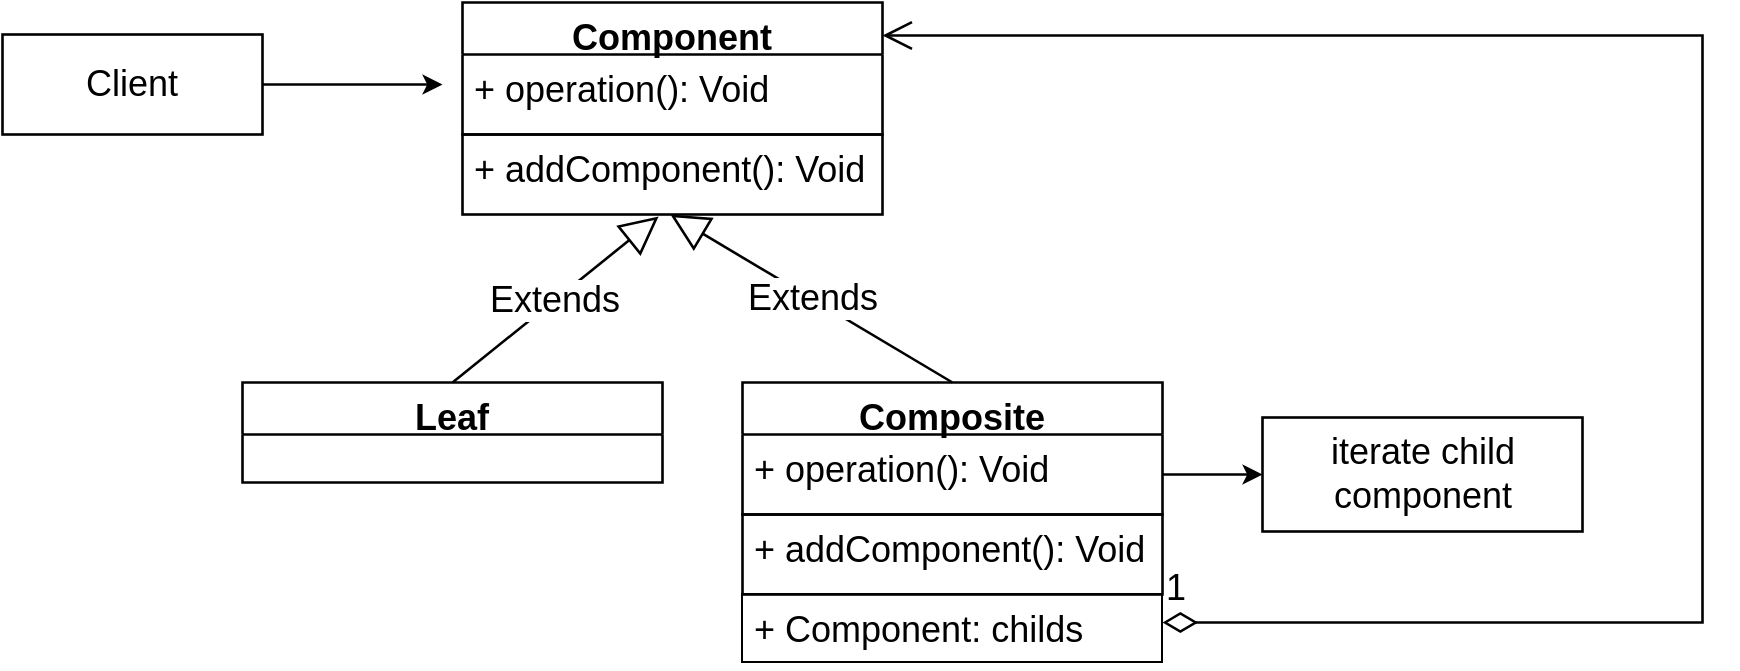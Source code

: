<mxfile version="20.2.3" type="device"><diagram id="NGm_nT88N8FqhTaewvkt" name="第 1 页"><mxGraphModel dx="1422" dy="878" grid="1" gridSize="10" guides="1" tooltips="1" connect="1" arrows="1" fold="1" page="1" pageScale="1" pageWidth="827" pageHeight="1169" math="0" shadow="0"><root><mxCell id="0"/><mxCell id="1" parent="0"/><mxCell id="nlyZ1XAm83RHVqDD_ju6-25" style="edgeStyle=orthogonalEdgeStyle;rounded=0;orthogonalLoop=1;jettySize=auto;html=1;exitX=1;exitY=0.5;exitDx=0;exitDy=0;fontSize=18;strokeWidth=1.3;" edge="1" parent="1" source="nlyZ1XAm83RHVqDD_ju6-1"><mxGeometry relative="1" as="geometry"><mxPoint x="390" y="161" as="targetPoint"/></mxGeometry></mxCell><mxCell id="nlyZ1XAm83RHVqDD_ju6-1" value="Client" style="rounded=0;whiteSpace=wrap;html=1;fontSize=18;strokeWidth=1.3;" vertex="1" parent="1"><mxGeometry x="170" y="136" width="130" height="50" as="geometry"/></mxCell><mxCell id="nlyZ1XAm83RHVqDD_ju6-2" value="Component" style="swimlane;fontStyle=1;align=center;verticalAlign=top;childLayout=stackLayout;horizontal=1;startSize=26;horizontalStack=0;resizeParent=1;resizeParentMax=0;resizeLast=0;collapsible=1;marginBottom=0;fontSize=18;strokeWidth=1.3;" vertex="1" parent="1"><mxGeometry x="400" y="120" width="210" height="66" as="geometry"/></mxCell><mxCell id="nlyZ1XAm83RHVqDD_ju6-5" value="+ operation(): Void" style="text;strokeColor=none;fillColor=none;align=left;verticalAlign=top;spacingLeft=4;spacingRight=4;overflow=hidden;rotatable=0;points=[[0,0.5],[1,0.5]];portConstraint=eastwest;fontSize=18;strokeWidth=1.3;" vertex="1" parent="nlyZ1XAm83RHVqDD_ju6-2"><mxGeometry y="26" width="210" height="40" as="geometry"/></mxCell><mxCell id="nlyZ1XAm83RHVqDD_ju6-14" value="+ addComponent(): Void" style="text;strokeColor=default;fillColor=none;align=left;verticalAlign=top;spacingLeft=4;spacingRight=4;overflow=hidden;rotatable=0;points=[[0,0.5],[1,0.5]];portConstraint=eastwest;fontSize=18;strokeWidth=1.3;" vertex="1" parent="1"><mxGeometry x="400" y="186" width="210" height="40" as="geometry"/></mxCell><mxCell id="nlyZ1XAm83RHVqDD_ju6-15" value="Leaf" style="swimlane;fontStyle=1;align=center;verticalAlign=top;childLayout=stackLayout;horizontal=1;startSize=26;horizontalStack=0;resizeParent=1;resizeParentMax=0;resizeLast=0;collapsible=1;marginBottom=0;fontSize=18;strokeWidth=1.3;" vertex="1" parent="1"><mxGeometry x="290" y="310" width="210" height="50" as="geometry"/></mxCell><mxCell id="nlyZ1XAm83RHVqDD_ju6-18" value="Composite" style="swimlane;fontStyle=1;align=center;verticalAlign=top;childLayout=stackLayout;horizontal=1;startSize=26;horizontalStack=0;resizeParent=1;resizeParentMax=0;resizeLast=0;collapsible=1;marginBottom=0;fontSize=18;strokeWidth=1.3;" vertex="1" parent="1"><mxGeometry x="540" y="310" width="210" height="66" as="geometry"/></mxCell><mxCell id="nlyZ1XAm83RHVqDD_ju6-19" value="+ operation(): Void" style="text;strokeColor=none;fillColor=none;align=left;verticalAlign=top;spacingLeft=4;spacingRight=4;overflow=hidden;rotatable=0;points=[[0,0.5],[1,0.5]];portConstraint=eastwest;fontSize=18;strokeWidth=1.3;" vertex="1" parent="nlyZ1XAm83RHVqDD_ju6-18"><mxGeometry y="26" width="210" height="40" as="geometry"/></mxCell><mxCell id="nlyZ1XAm83RHVqDD_ju6-20" value="+ addComponent(): Void" style="text;strokeColor=default;fillColor=none;align=left;verticalAlign=top;spacingLeft=4;spacingRight=4;overflow=hidden;rotatable=0;points=[[0,0.5],[1,0.5]];portConstraint=eastwest;fontSize=18;strokeWidth=1.3;" vertex="1" parent="1"><mxGeometry x="540" y="376" width="210" height="40" as="geometry"/></mxCell><mxCell id="nlyZ1XAm83RHVqDD_ju6-21" style="edgeStyle=orthogonalEdgeStyle;rounded=0;orthogonalLoop=1;jettySize=auto;html=1;fontSize=18;entryX=0;entryY=0.5;entryDx=0;entryDy=0;strokeWidth=1.3;" edge="1" parent="1" source="nlyZ1XAm83RHVqDD_ju6-19" target="nlyZ1XAm83RHVqDD_ju6-22"><mxGeometry relative="1" as="geometry"><mxPoint x="880" y="406" as="targetPoint"/></mxGeometry></mxCell><mxCell id="nlyZ1XAm83RHVqDD_ju6-22" value="iterate child &lt;br&gt;component" style="html=1;fontSize=18;strokeColor=default;strokeWidth=1.3;" vertex="1" parent="1"><mxGeometry x="800" y="327.5" width="160" height="57" as="geometry"/></mxCell><mxCell id="nlyZ1XAm83RHVqDD_ju6-23" value="Extends" style="endArrow=block;endSize=16;endFill=0;html=1;rounded=0;fontSize=18;entryX=0.467;entryY=1.025;entryDx=0;entryDy=0;entryPerimeter=0;exitX=0.5;exitY=0;exitDx=0;exitDy=0;strokeWidth=1.3;" edge="1" parent="1" source="nlyZ1XAm83RHVqDD_ju6-15" target="nlyZ1XAm83RHVqDD_ju6-14"><mxGeometry width="160" relative="1" as="geometry"><mxPoint x="260" y="320" as="sourcePoint"/><mxPoint x="420" y="320" as="targetPoint"/></mxGeometry></mxCell><mxCell id="nlyZ1XAm83RHVqDD_ju6-24" value="Extends" style="endArrow=block;endSize=16;endFill=0;html=1;rounded=0;fontSize=18;entryX=0.495;entryY=1;entryDx=0;entryDy=0;entryPerimeter=0;exitX=0.5;exitY=0;exitDx=0;exitDy=0;strokeWidth=1.3;" edge="1" parent="1" source="nlyZ1XAm83RHVqDD_ju6-18" target="nlyZ1XAm83RHVqDD_ju6-14"><mxGeometry width="160" relative="1" as="geometry"><mxPoint x="640" y="320" as="sourcePoint"/><mxPoint x="530" y="490" as="targetPoint"/></mxGeometry></mxCell><mxCell id="nlyZ1XAm83RHVqDD_ju6-27" value="+ Component: childs" style="text;strokeColor=default;fillColor=none;align=left;verticalAlign=top;spacingLeft=4;spacingRight=4;overflow=hidden;rotatable=0;points=[[0,0.5],[1,0.5]];portConstraint=eastwest;fontSize=18;" vertex="1" parent="1"><mxGeometry x="540" y="416" width="210" height="34" as="geometry"/></mxCell><mxCell id="nlyZ1XAm83RHVqDD_ju6-28" value="1" style="endArrow=open;html=1;endSize=12;startArrow=diamondThin;startSize=14;startFill=0;edgeStyle=orthogonalEdgeStyle;align=left;verticalAlign=bottom;rounded=0;fontSize=18;strokeWidth=1.3;entryX=1;entryY=0.25;entryDx=0;entryDy=0;" edge="1" parent="1" target="nlyZ1XAm83RHVqDD_ju6-2"><mxGeometry x="-1" y="3" relative="1" as="geometry"><mxPoint x="750" y="430" as="sourcePoint"/><mxPoint x="910" y="430" as="targetPoint"/><Array as="points"><mxPoint x="1020" y="430"/><mxPoint x="1020" y="137"/></Array></mxGeometry></mxCell></root></mxGraphModel></diagram></mxfile>